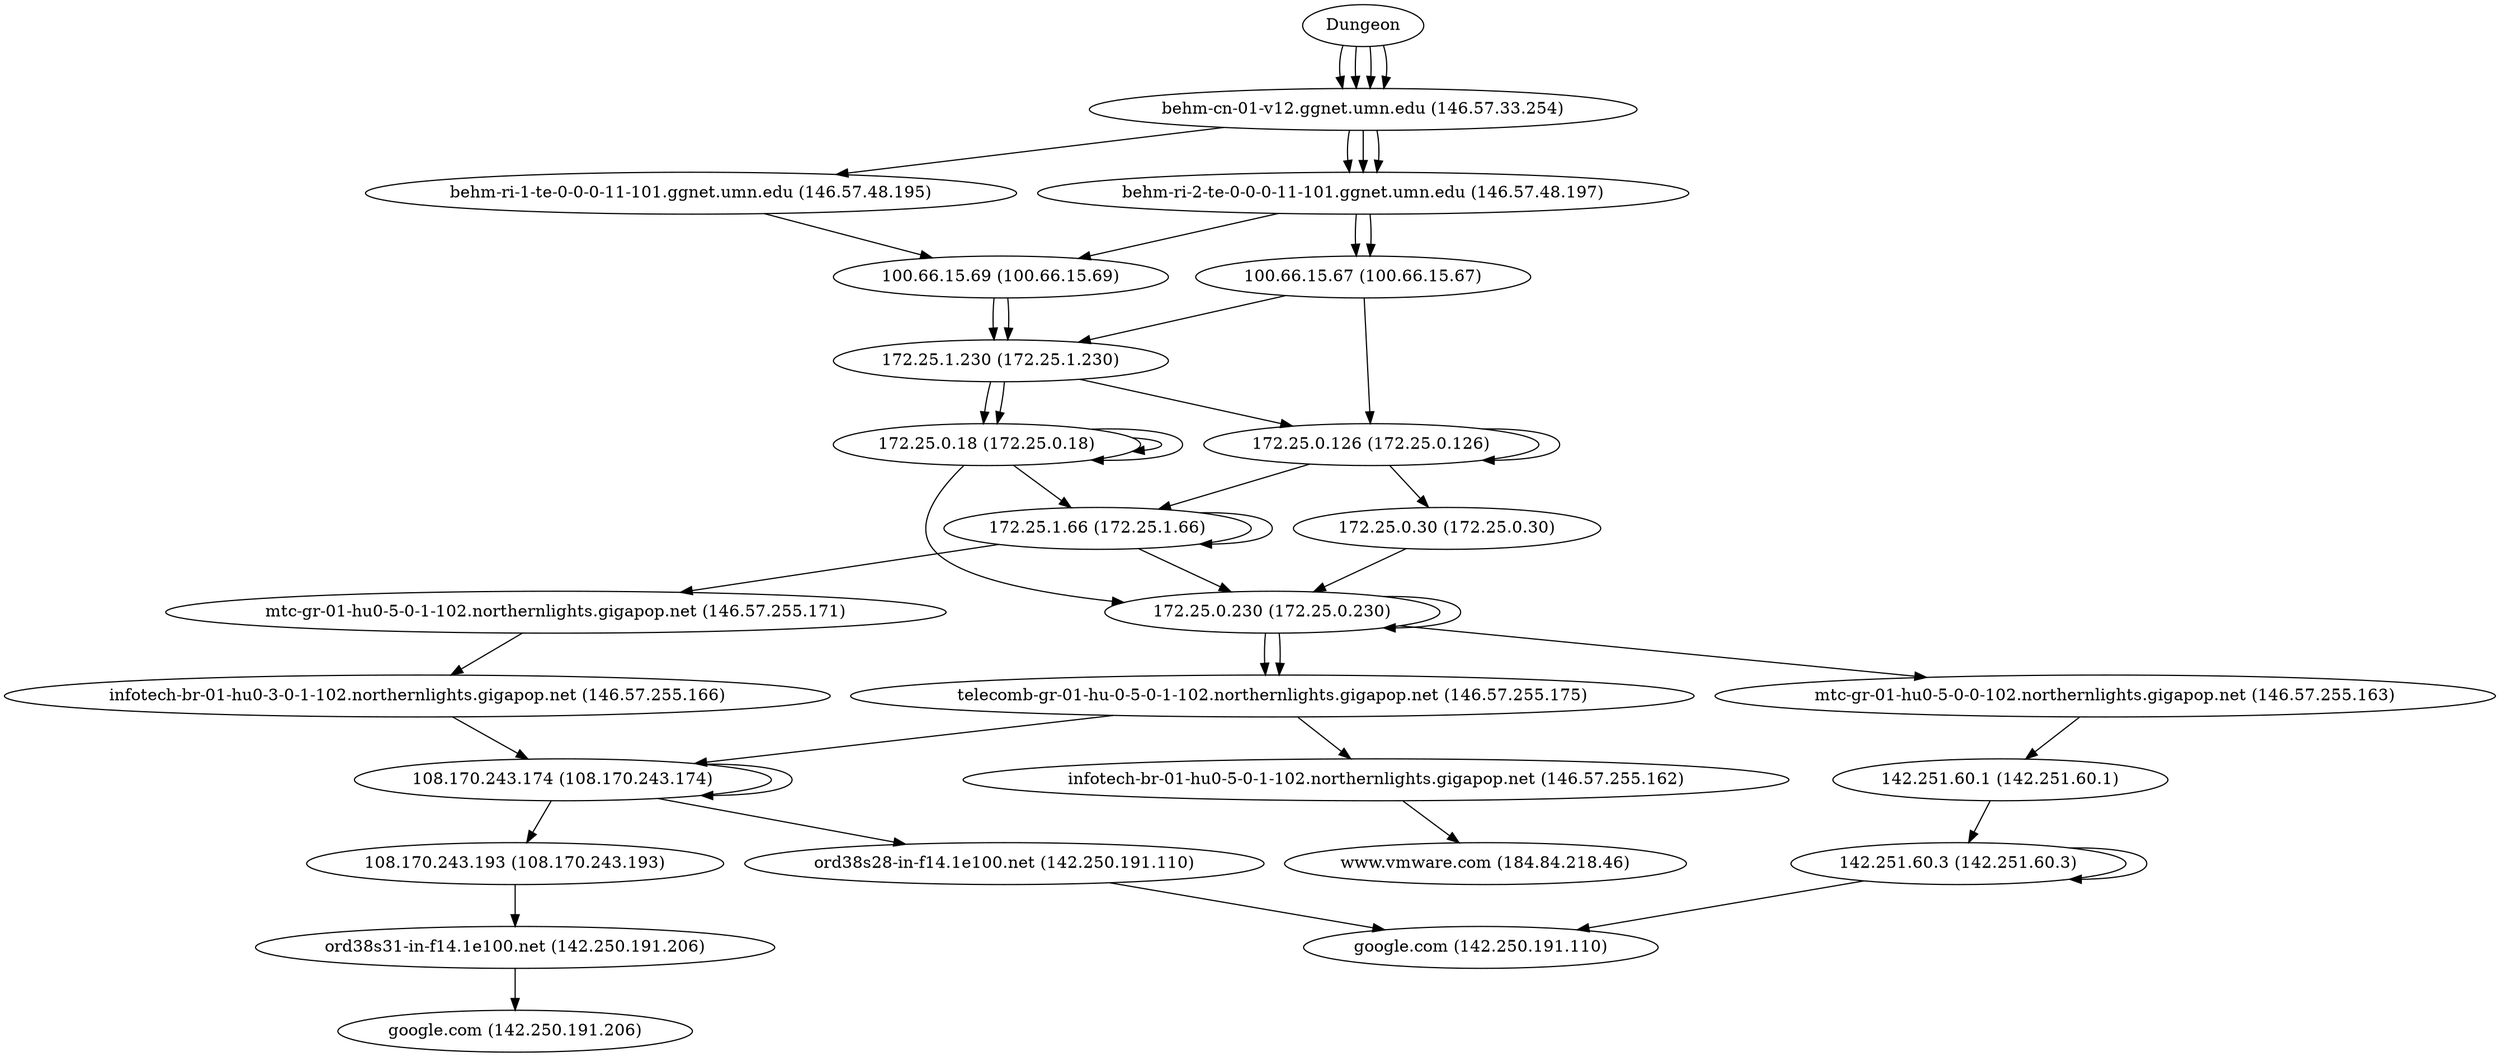 digraph network {

// traceroute to google.com (142.250.191.110), 60 hops max, 60 byte packets
"Dungeon" -> "behm-cn-01-v12.ggnet.umn.edu (146.57.33.254)";
"behm-cn-01-v12.ggnet.umn.edu (146.57.33.254)" -> "behm-ri-2-te-0-0-0-11-101.ggnet.umn.edu (146.57.48.197)";
"behm-ri-2-te-0-0-0-11-101.ggnet.umn.edu (146.57.48.197)" -> "100.66.15.67 (100.66.15.67)";
"100.66.15.67 (100.66.15.67)" -> "172.25.1.230 (172.25.1.230)";
"172.25.1.230 (172.25.1.230)" -> "172.25.0.126 (172.25.0.126)";
"172.25.0.126 (172.25.0.126)" -> "172.25.1.66 (172.25.1.66)";
"172.25.1.66 (172.25.1.66)" -> "172.25.1.66 (172.25.1.66)";
"172.25.1.66 (172.25.1.66)" -> "mtc-gr-01-hu0-5-0-1-102.northernlights.gigapop.net (146.57.255.171)";
"mtc-gr-01-hu0-5-0-1-102.northernlights.gigapop.net (146.57.255.171)" -> "infotech-br-01-hu0-3-0-1-102.northernlights.gigapop.net (146.57.255.166)";
"infotech-br-01-hu0-3-0-1-102.northernlights.gigapop.net (146.57.255.166)" -> "108.170.243.174 (108.170.243.174)";
"108.170.243.174 (108.170.243.174)" -> "108.170.243.174 (108.170.243.174)";
"108.170.243.174 (108.170.243.174)" -> "ord38s28-in-f14.1e100.net (142.250.191.110)";
"ord38s28-in-f14.1e100.net (142.250.191.110)" -> "google.com (142.250.191.110)";

// traceroute to google.com (142.250.191.110), 60 hops max, 60 byte packets
"Dungeon" -> "behm-cn-01-v12.ggnet.umn.edu (146.57.33.254)";
"behm-cn-01-v12.ggnet.umn.edu (146.57.33.254)" -> "behm-ri-2-te-0-0-0-11-101.ggnet.umn.edu (146.57.48.197)";
"behm-ri-2-te-0-0-0-11-101.ggnet.umn.edu (146.57.48.197)" -> "100.66.15.67 (100.66.15.67)";
"100.66.15.67 (100.66.15.67)" -> "172.25.0.126 (172.25.0.126)";
"172.25.0.126 (172.25.0.126)" -> "172.25.0.126 (172.25.0.126)";
"172.25.0.126 (172.25.0.126)" -> "172.25.0.30 (172.25.0.30)";
"172.25.0.30 (172.25.0.30)" -> "172.25.0.230 (172.25.0.230)";
"172.25.0.230 (172.25.0.230)" -> "172.25.0.230 (172.25.0.230)";
"172.25.0.230 (172.25.0.230)" -> "mtc-gr-01-hu0-5-0-0-102.northernlights.gigapop.net (146.57.255.163)";
"mtc-gr-01-hu0-5-0-0-102.northernlights.gigapop.net (146.57.255.163)" -> "142.251.60.1 (142.251.60.1)";
"142.251.60.1 (142.251.60.1)" -> "142.251.60.3 (142.251.60.3)";
"142.251.60.3 (142.251.60.3)" -> "142.251.60.3 (142.251.60.3)";
"142.251.60.3 (142.251.60.3)" -> "google.com (142.250.191.110)";

// traceroute to google.com (142.250.191.206), 60 hops max, 60 byte packets
"Dungeon" -> "behm-cn-01-v12.ggnet.umn.edu (146.57.33.254)";
"behm-cn-01-v12.ggnet.umn.edu (146.57.33.254)" -> "behm-ri-2-te-0-0-0-11-101.ggnet.umn.edu (146.57.48.197)";
"behm-ri-2-te-0-0-0-11-101.ggnet.umn.edu (146.57.48.197)" -> "100.66.15.69 (100.66.15.69)";
"100.66.15.69 (100.66.15.69)" -> "172.25.1.230 (172.25.1.230)";
"172.25.1.230 (172.25.1.230)" -> "172.25.0.18 (172.25.0.18)";
"172.25.0.18 (172.25.0.18)" -> "172.25.0.18 (172.25.0.18)";
"172.25.0.18 (172.25.0.18)" -> "172.25.1.66 (172.25.1.66)";
"172.25.1.66 (172.25.1.66)" -> "172.25.0.230 (172.25.0.230)";
"172.25.0.230 (172.25.0.230)" -> "telecomb-gr-01-hu-0-5-0-1-102.northernlights.gigapop.net (146.57.255.175)";
"telecomb-gr-01-hu-0-5-0-1-102.northernlights.gigapop.net (146.57.255.175)" -> "108.170.243.174 (108.170.243.174)";
"108.170.243.174 (108.170.243.174)" -> "108.170.243.193 (108.170.243.193)";
"108.170.243.193 (108.170.243.193)" -> "ord38s31-in-f14.1e100.net (142.250.191.206)";
"ord38s31-in-f14.1e100.net (142.250.191.206)" -> "google.com (142.250.191.206)";

// traceroute to www.vmware.com (184.84.218.46), 60 hops max, 60 byte packets
"Dungeon" -> "behm-cn-01-v12.ggnet.umn.edu (146.57.33.254)";
"behm-cn-01-v12.ggnet.umn.edu (146.57.33.254)" -> "behm-ri-1-te-0-0-0-11-101.ggnet.umn.edu (146.57.48.195)";
"behm-ri-1-te-0-0-0-11-101.ggnet.umn.edu (146.57.48.195)" -> "100.66.15.69 (100.66.15.69)";
"100.66.15.69 (100.66.15.69)" -> "172.25.1.230 (172.25.1.230)";
"172.25.1.230 (172.25.1.230)" -> "172.25.0.18 (172.25.0.18)";
"172.25.0.18 (172.25.0.18)" -> "172.25.0.18 (172.25.0.18)";
"172.25.0.18 (172.25.0.18)" -> "172.25.0.230 (172.25.0.230)";
"172.25.0.230 (172.25.0.230)" -> "telecomb-gr-01-hu-0-5-0-1-102.northernlights.gigapop.net (146.57.255.175)";
"telecomb-gr-01-hu-0-5-0-1-102.northernlights.gigapop.net (146.57.255.175)" -> "infotech-br-01-hu0-5-0-1-102.northernlights.gigapop.net (146.57.255.162)";
"infotech-br-01-hu0-5-0-1-102.northernlights.gigapop.net (146.57.255.162)" -> "www.vmware.com (184.84.218.46)";
}
